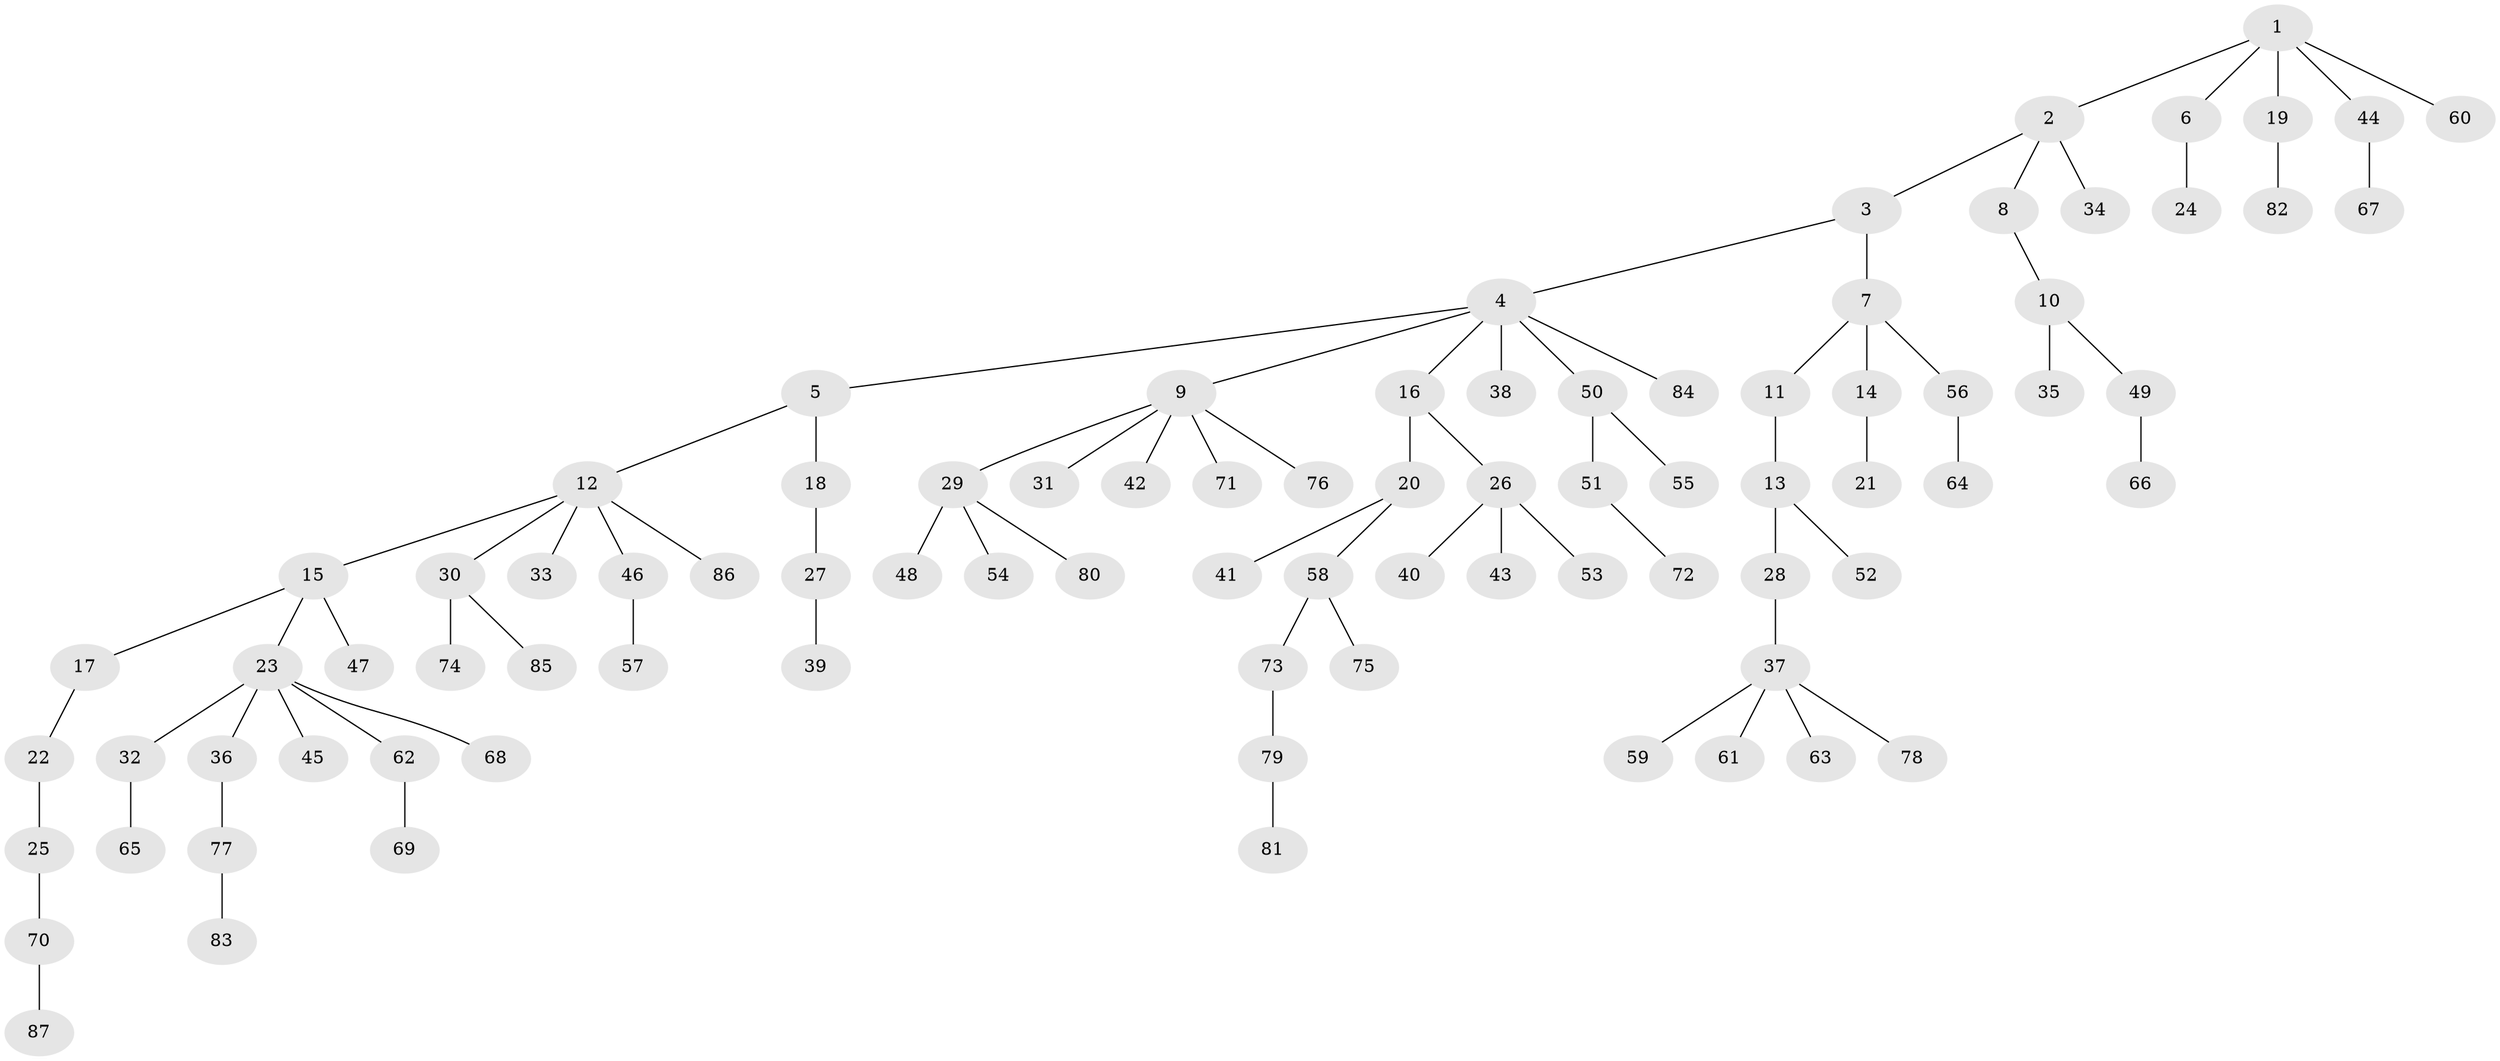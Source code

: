 // coarse degree distribution, {2: 0.18333333333333332, 1: 0.6666666666666666, 4: 0.03333333333333333, 5: 0.05, 11: 0.016666666666666666, 3: 0.03333333333333333, 16: 0.016666666666666666}
// Generated by graph-tools (version 1.1) at 2025/56/03/04/25 21:56:53]
// undirected, 87 vertices, 86 edges
graph export_dot {
graph [start="1"]
  node [color=gray90,style=filled];
  1;
  2;
  3;
  4;
  5;
  6;
  7;
  8;
  9;
  10;
  11;
  12;
  13;
  14;
  15;
  16;
  17;
  18;
  19;
  20;
  21;
  22;
  23;
  24;
  25;
  26;
  27;
  28;
  29;
  30;
  31;
  32;
  33;
  34;
  35;
  36;
  37;
  38;
  39;
  40;
  41;
  42;
  43;
  44;
  45;
  46;
  47;
  48;
  49;
  50;
  51;
  52;
  53;
  54;
  55;
  56;
  57;
  58;
  59;
  60;
  61;
  62;
  63;
  64;
  65;
  66;
  67;
  68;
  69;
  70;
  71;
  72;
  73;
  74;
  75;
  76;
  77;
  78;
  79;
  80;
  81;
  82;
  83;
  84;
  85;
  86;
  87;
  1 -- 2;
  1 -- 6;
  1 -- 19;
  1 -- 44;
  1 -- 60;
  2 -- 3;
  2 -- 8;
  2 -- 34;
  3 -- 4;
  3 -- 7;
  4 -- 5;
  4 -- 9;
  4 -- 16;
  4 -- 38;
  4 -- 50;
  4 -- 84;
  5 -- 12;
  5 -- 18;
  6 -- 24;
  7 -- 11;
  7 -- 14;
  7 -- 56;
  8 -- 10;
  9 -- 29;
  9 -- 31;
  9 -- 42;
  9 -- 71;
  9 -- 76;
  10 -- 35;
  10 -- 49;
  11 -- 13;
  12 -- 15;
  12 -- 30;
  12 -- 33;
  12 -- 46;
  12 -- 86;
  13 -- 28;
  13 -- 52;
  14 -- 21;
  15 -- 17;
  15 -- 23;
  15 -- 47;
  16 -- 20;
  16 -- 26;
  17 -- 22;
  18 -- 27;
  19 -- 82;
  20 -- 41;
  20 -- 58;
  22 -- 25;
  23 -- 32;
  23 -- 36;
  23 -- 45;
  23 -- 62;
  23 -- 68;
  25 -- 70;
  26 -- 40;
  26 -- 43;
  26 -- 53;
  27 -- 39;
  28 -- 37;
  29 -- 48;
  29 -- 54;
  29 -- 80;
  30 -- 74;
  30 -- 85;
  32 -- 65;
  36 -- 77;
  37 -- 59;
  37 -- 61;
  37 -- 63;
  37 -- 78;
  44 -- 67;
  46 -- 57;
  49 -- 66;
  50 -- 51;
  50 -- 55;
  51 -- 72;
  56 -- 64;
  58 -- 73;
  58 -- 75;
  62 -- 69;
  70 -- 87;
  73 -- 79;
  77 -- 83;
  79 -- 81;
}
